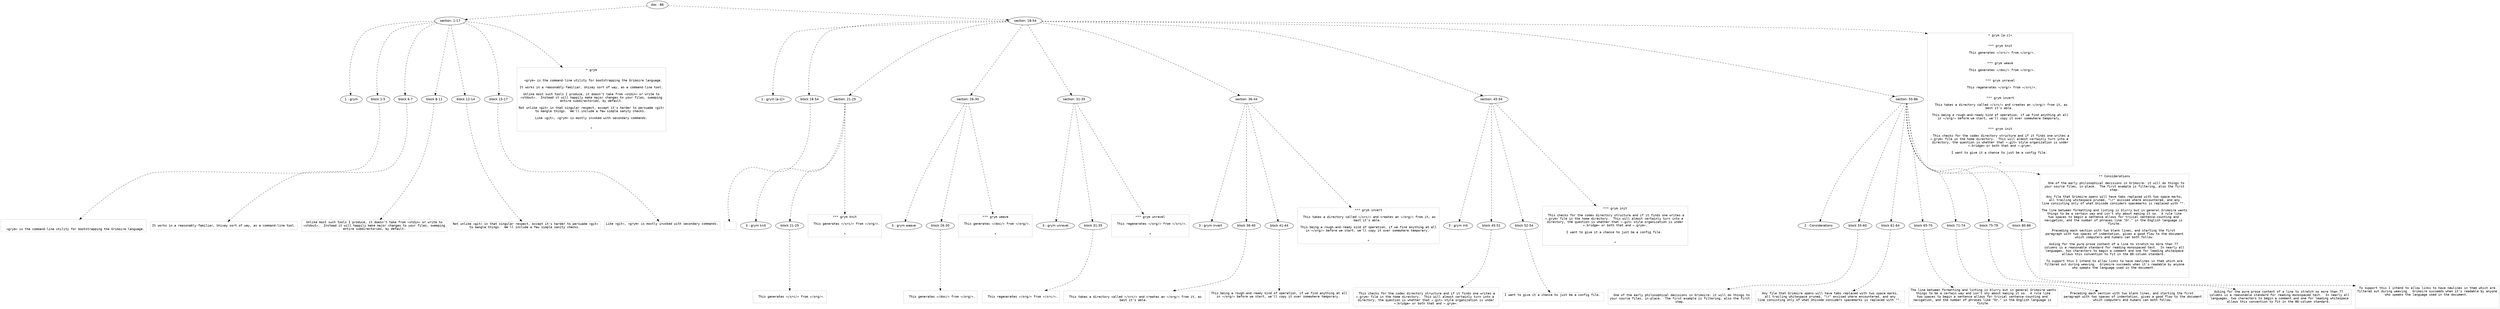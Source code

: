 digraph hierarchy {

node [fontname=Helvetica]
edge [style=dashed]

doc_0 [label="doc - 86"]


doc_0 -> { section_1 section_2}
{rank=same; section_1 section_2}

section_1 [label="section: 1-17"]

section_2 [label="section: 18-54"]


section_1 -> { header_3 block_4 block_5 block_6 block_7 block_8}
{rank=same; header_3 block_4 block_5 block_6 block_7 block_8}

header_3 [label="1 : grym"]

block_4 [label="block 1-5"]

block_5 [label="block 6-7"]

block_6 [label="block 8-11"]

block_7 [label="block 12-14"]

block_8 [label="block 15-17"]


block_4 -> leaf_9
leaf_9  [color=Gray,shape=rectangle,fontname=Inconsolata,label="

  =grym= is the command-line utility for bootstrapping the Grimoire language.
"]
block_5 -> leaf_10
leaf_10  [color=Gray,shape=rectangle,fontname=Inconsolata,label="It works in a reasonably-familiar, Unixey sort of way, as a command-line tool.
"]
block_6 -> leaf_11
leaf_11  [color=Gray,shape=rectangle,fontname=Inconsolata,label="Unlike most such tools I produce, it doesn't take from =stdin= or write to
=stdout=.  Instead it will happily make major changes to your files, sweeping
entire subdirectories, by default.
"]
block_7 -> leaf_12
leaf_12  [color=Gray,shape=rectangle,fontname=Inconsolata,label="Not unlike =git= in that singular respect, except it's harder to persuade =git=
to mangle things.  We'll include a few simple sanity checks. 
"]
block_8 -> leaf_13
leaf_13  [color=Gray,shape=rectangle,fontname=Inconsolata,label="Like =git=, =grym= is mostly invoked with secondary commands.

"]
section_1 -> leaf_14
leaf_14  [color=Gray,shape=rectangle,fontname=Inconsolata,label="* grym


  =grym= is the command-line utility for bootstrapping the Grimoire language.

It works in a reasonably-familiar, Unixey sort of way, as a command-line tool.

Unlike most such tools I produce, it doesn't take from =stdin= or write to
=stdout=.  Instead it will happily make major changes to your files, sweeping
entire subdirectories, by default.

Not unlike =git= in that singular respect, except it's harder to persuade =git=
to mangle things.  We'll include a few simple sanity checks. 

Like =git=, =grym= is mostly invoked with secondary commands.


*"]
section_2 -> { header_15 block_16 section_17 section_18 section_19 section_20 section_21 section_22}
{rank=same; header_15 block_16 section_17 section_18 section_19 section_20 section_21 section_22}

header_15 [label="1 : grym [a-z]+"]

block_16 [label="block 18-54"]

section_17 [label="section: 21-25"]

section_18 [label="section: 26-30"]

section_19 [label="section: 31-35"]

section_20 [label="section: 36-44"]

section_21 [label="section: 45-54"]

section_22 [label="section: 55-86"]


block_16 -> leaf_23
leaf_23  [color=Gray,shape=rectangle,fontname=Inconsolata,label="
"]
section_17 -> { header_24 block_25}
{rank=same; header_24 block_25}

header_24 [label="3 : grym knit"]

block_25 [label="block 21-25"]


block_25 -> leaf_26
leaf_26  [color=Gray,shape=rectangle,fontname=Inconsolata,label="
  This generates =/src/= from =/org/=.

"]
section_17 -> leaf_27
leaf_27  [color=Gray,shape=rectangle,fontname=Inconsolata,label="*** grym knit

  This generates =/src/= from =/org/=.


*"]
section_18 -> { header_28 block_29}
{rank=same; header_28 block_29}

header_28 [label="3 : grym weave"]

block_29 [label="block 26-30"]


block_29 -> leaf_30
leaf_30  [color=Gray,shape=rectangle,fontname=Inconsolata,label="
  This generates =/doc/= from =/org/=.

"]
section_18 -> leaf_31
leaf_31  [color=Gray,shape=rectangle,fontname=Inconsolata,label="*** grym weave

  This generates =/doc/= from =/org/=.


*"]
section_19 -> { header_32 block_33}
{rank=same; header_32 block_33}

header_32 [label="3 : grym unravel"]

block_33 [label="block 31-35"]


block_33 -> leaf_34
leaf_34  [color=Gray,shape=rectangle,fontname=Inconsolata,label="
  This regenerates =/org/= from =/src/=.

"]
section_19 -> leaf_35
leaf_35  [color=Gray,shape=rectangle,fontname=Inconsolata,label="*** grym unravel

  This regenerates =/org/= from =/src/=.


*"]
section_20 -> { header_36 block_37 block_38}
{rank=same; header_36 block_37 block_38}

header_36 [label="3 : grym invert"]

block_37 [label="block 36-40"]

block_38 [label="block 41-44"]


block_37 -> leaf_39
leaf_39  [color=Gray,shape=rectangle,fontname=Inconsolata,label="
  This takes a directory called =/src/= and creates an =/org/= from it, as 
best it's able. 
"]
block_38 -> leaf_40
leaf_40  [color=Gray,shape=rectangle,fontname=Inconsolata,label="This being a rough-and-ready kind of operation, if we find anything at all
in =/org/= before we start, we'll copy it over somewhere temporary. 

"]
section_20 -> leaf_41
leaf_41  [color=Gray,shape=rectangle,fontname=Inconsolata,label="*** grym invert

  This takes a directory called =/src/= and creates an =/org/= from it, as 
best it's able. 

This being a rough-and-ready kind of operation, if we find anything at all
in =/org/= before we start, we'll copy it over somewhere temporary. 


*"]
section_21 -> { header_42 block_43 block_44}
{rank=same; header_42 block_43 block_44}

header_42 [label="3 : grym init"]

block_43 [label="block 45-51"]

block_44 [label="block 52-54"]


block_43 -> leaf_45
leaf_45  [color=Gray,shape=rectangle,fontname=Inconsolata,label="
  This checks for the codex directory structure and if it finds one writes a 
=.grym= file in the home directory.  This will almost certainly turn into a 
directory, the question is whether that =.git= style organization is under
=.bridge= or both that and =.grym=.
"]
block_44 -> leaf_46
leaf_46  [color=Gray,shape=rectangle,fontname=Inconsolata,label="I want to give it a chance to just be a config file. 

"]
section_21 -> leaf_47
leaf_47  [color=Gray,shape=rectangle,fontname=Inconsolata,label="*** grym init

  This checks for the codex directory structure and if it finds one writes a 
=.grym= file in the home directory.  This will almost certainly turn into a 
directory, the question is whether that =.git= style organization is under
=.bridge= or both that and =.grym=.

I want to give it a chance to just be a config file. 


*"]
section_22 -> { header_48 block_49 block_50 block_51 block_52 block_53 block_54}
{rank=same; header_48 block_49 block_50 block_51 block_52 block_53 block_54}

header_48 [label="2 : Considerations"]

block_49 [label="block 55-60"]

block_50 [label="block 61-64"]

block_51 [label="block 65-70"]

block_52 [label="block 71-74"]

block_53 [label="block 75-79"]

block_54 [label="block 80-86"]


block_49 -> leaf_55
leaf_55  [color=Gray,shape=rectangle,fontname=Inconsolata,label="
  One of the early philosophical decisions in Grimoire: it will do things to
your source files, in-place.  The first example is filtering, also the first
step.
"]
block_50 -> leaf_56
leaf_56  [color=Gray,shape=rectangle,fontname=Inconsolata,label="Any file that Grimoire opens will have tabs replaced with two space marks,
all trailing whitespace pruned, \"\\r\" excised where encountered, and any
line consisting only of what Unicode considers spacemarks is replaced with \"\". 
"]
block_51 -> leaf_57
leaf_57  [color=Gray,shape=rectangle,fontname=Inconsolata,label="The line between formatting and linting is blurry but in general Grimoire wants
things to be a certain way and isn't shy about making it so.  A rule like
two spaces to begin a sentence allows for trivial sentence-counting and 
navigation, and the number of phrases like \"Dr.\" in the English language is 
finite.
"]
block_52 -> leaf_58
leaf_58  [color=Gray,shape=rectangle,fontname=Inconsolata,label="Preceding each section with two blank lines, and starting the first 
paragraph with two spaces of indentation, gives a good flow to the document
which computers and humans can both follow.
"]
block_53 -> leaf_59
leaf_59  [color=Gray,shape=rectangle,fontname=Inconsolata,label="Asking for the pure-prose content of a line to stretch no more than 77 
columns is a reasonable standard for reading monospaced text.  In nearly all
languages, two characters to begin a comment and one for leading whitespace
allows this convention to fit in the 80-column standard. 
"]
block_54 -> leaf_60
leaf_60  [color=Gray,shape=rectangle,fontname=Inconsolata,label="To support this I intend to allow links to have newlines in them which are
filtered out during weaving.  Grimoire succeeds when it's readable by anyone
who speaks the language used in the document. 



"]
section_22 -> leaf_61
leaf_61  [color=Gray,shape=rectangle,fontname=Inconsolata,label="** Considerations

  One of the early philosophical decisions in Grimoire: it will do things to
your source files, in-place.  The first example is filtering, also the first
step.

Any file that Grimoire opens will have tabs replaced with two space marks,
all trailing whitespace pruned, \"\\r\" excised where encountered, and any
line consisting only of what Unicode considers spacemarks is replaced with \"\". 

The line between formatting and linting is blurry but in general Grimoire wants
things to be a certain way and isn't shy about making it so.  A rule like
two spaces to begin a sentence allows for trivial sentence-counting and 
navigation, and the number of phrases like \"Dr.\" in the English language is 
finite.

Preceding each section with two blank lines, and starting the first 
paragraph with two spaces of indentation, gives a good flow to the document
which computers and humans can both follow.

Asking for the pure-prose content of a line to stretch no more than 77 
columns is a reasonable standard for reading monospaced text.  In nearly all
languages, two characters to begin a comment and one for leading whitespace
allows this convention to fit in the 80-column standard. 

To support this I intend to allow links to have newlines in them which are
filtered out during weaving.  Grimoire succeeds when it's readable by anyone
who speaks the language used in the document. 


"]
section_2 -> leaf_62
leaf_62  [color=Gray,shape=rectangle,fontname=Inconsolata,label="* grym [a-z]+


*** grym knit

  This generates =/src/= from =/org/=.


*** grym weave

  This generates =/doc/= from =/org/=.


*** grym unravel

  This regenerates =/org/= from =/src/=.


*** grym invert

  This takes a directory called =/src/= and creates an =/org/= from it, as 
best it's able. 

This being a rough-and-ready kind of operation, if we find anything at all
in =/org/= before we start, we'll copy it over somewhere temporary. 


*** grym init

  This checks for the codex directory structure and if it finds one writes a 
=.grym= file in the home directory.  This will almost certainly turn into a 
directory, the question is whether that =.git= style organization is under
=.bridge= or both that and =.grym=.

I want to give it a chance to just be a config file. 


*"]

}
